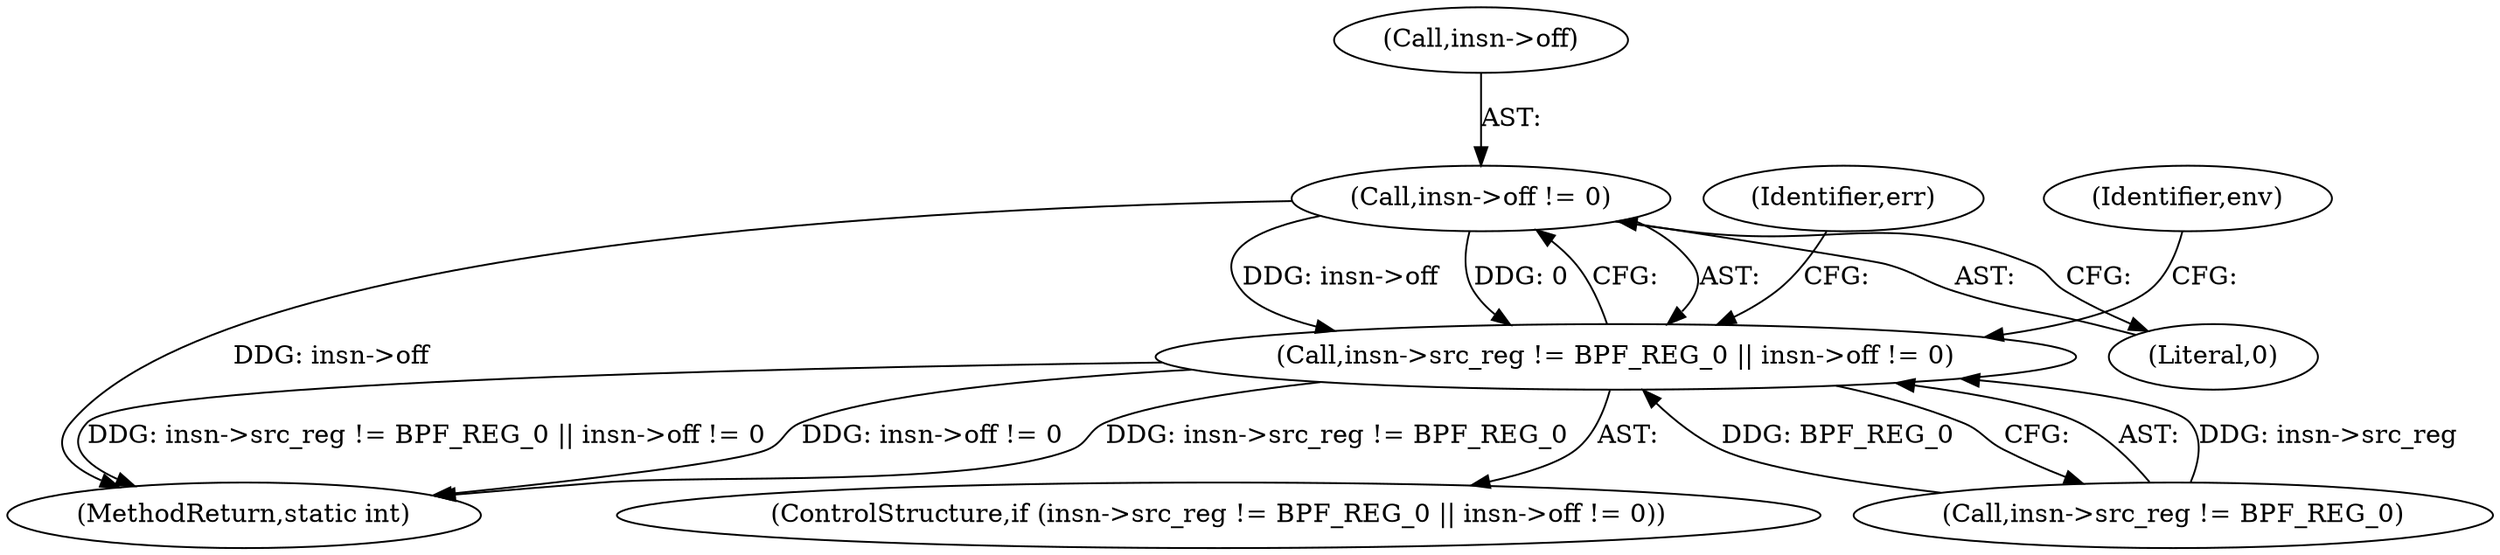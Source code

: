 digraph "0_linux_95a762e2c8c942780948091f8f2a4f32fce1ac6f@pointer" {
"1000315" [label="(Call,insn->off != 0)"];
"1000309" [label="(Call,insn->src_reg != BPF_REG_0 || insn->off != 0)"];
"1000309" [label="(Call,insn->src_reg != BPF_REG_0 || insn->off != 0)"];
"1000328" [label="(Identifier,err)"];
"1000308" [label="(ControlStructure,if (insn->src_reg != BPF_REG_0 || insn->off != 0))"];
"1000322" [label="(Identifier,env)"];
"1000316" [label="(Call,insn->off)"];
"1000315" [label="(Call,insn->off != 0)"];
"1000651" [label="(MethodReturn,static int)"];
"1000319" [label="(Literal,0)"];
"1000310" [label="(Call,insn->src_reg != BPF_REG_0)"];
"1000315" -> "1000309"  [label="AST: "];
"1000315" -> "1000319"  [label="CFG: "];
"1000316" -> "1000315"  [label="AST: "];
"1000319" -> "1000315"  [label="AST: "];
"1000309" -> "1000315"  [label="CFG: "];
"1000315" -> "1000651"  [label="DDG: insn->off"];
"1000315" -> "1000309"  [label="DDG: insn->off"];
"1000315" -> "1000309"  [label="DDG: 0"];
"1000309" -> "1000308"  [label="AST: "];
"1000309" -> "1000310"  [label="CFG: "];
"1000310" -> "1000309"  [label="AST: "];
"1000322" -> "1000309"  [label="CFG: "];
"1000328" -> "1000309"  [label="CFG: "];
"1000309" -> "1000651"  [label="DDG: insn->src_reg != BPF_REG_0"];
"1000309" -> "1000651"  [label="DDG: insn->src_reg != BPF_REG_0 || insn->off != 0"];
"1000309" -> "1000651"  [label="DDG: insn->off != 0"];
"1000310" -> "1000309"  [label="DDG: insn->src_reg"];
"1000310" -> "1000309"  [label="DDG: BPF_REG_0"];
}
